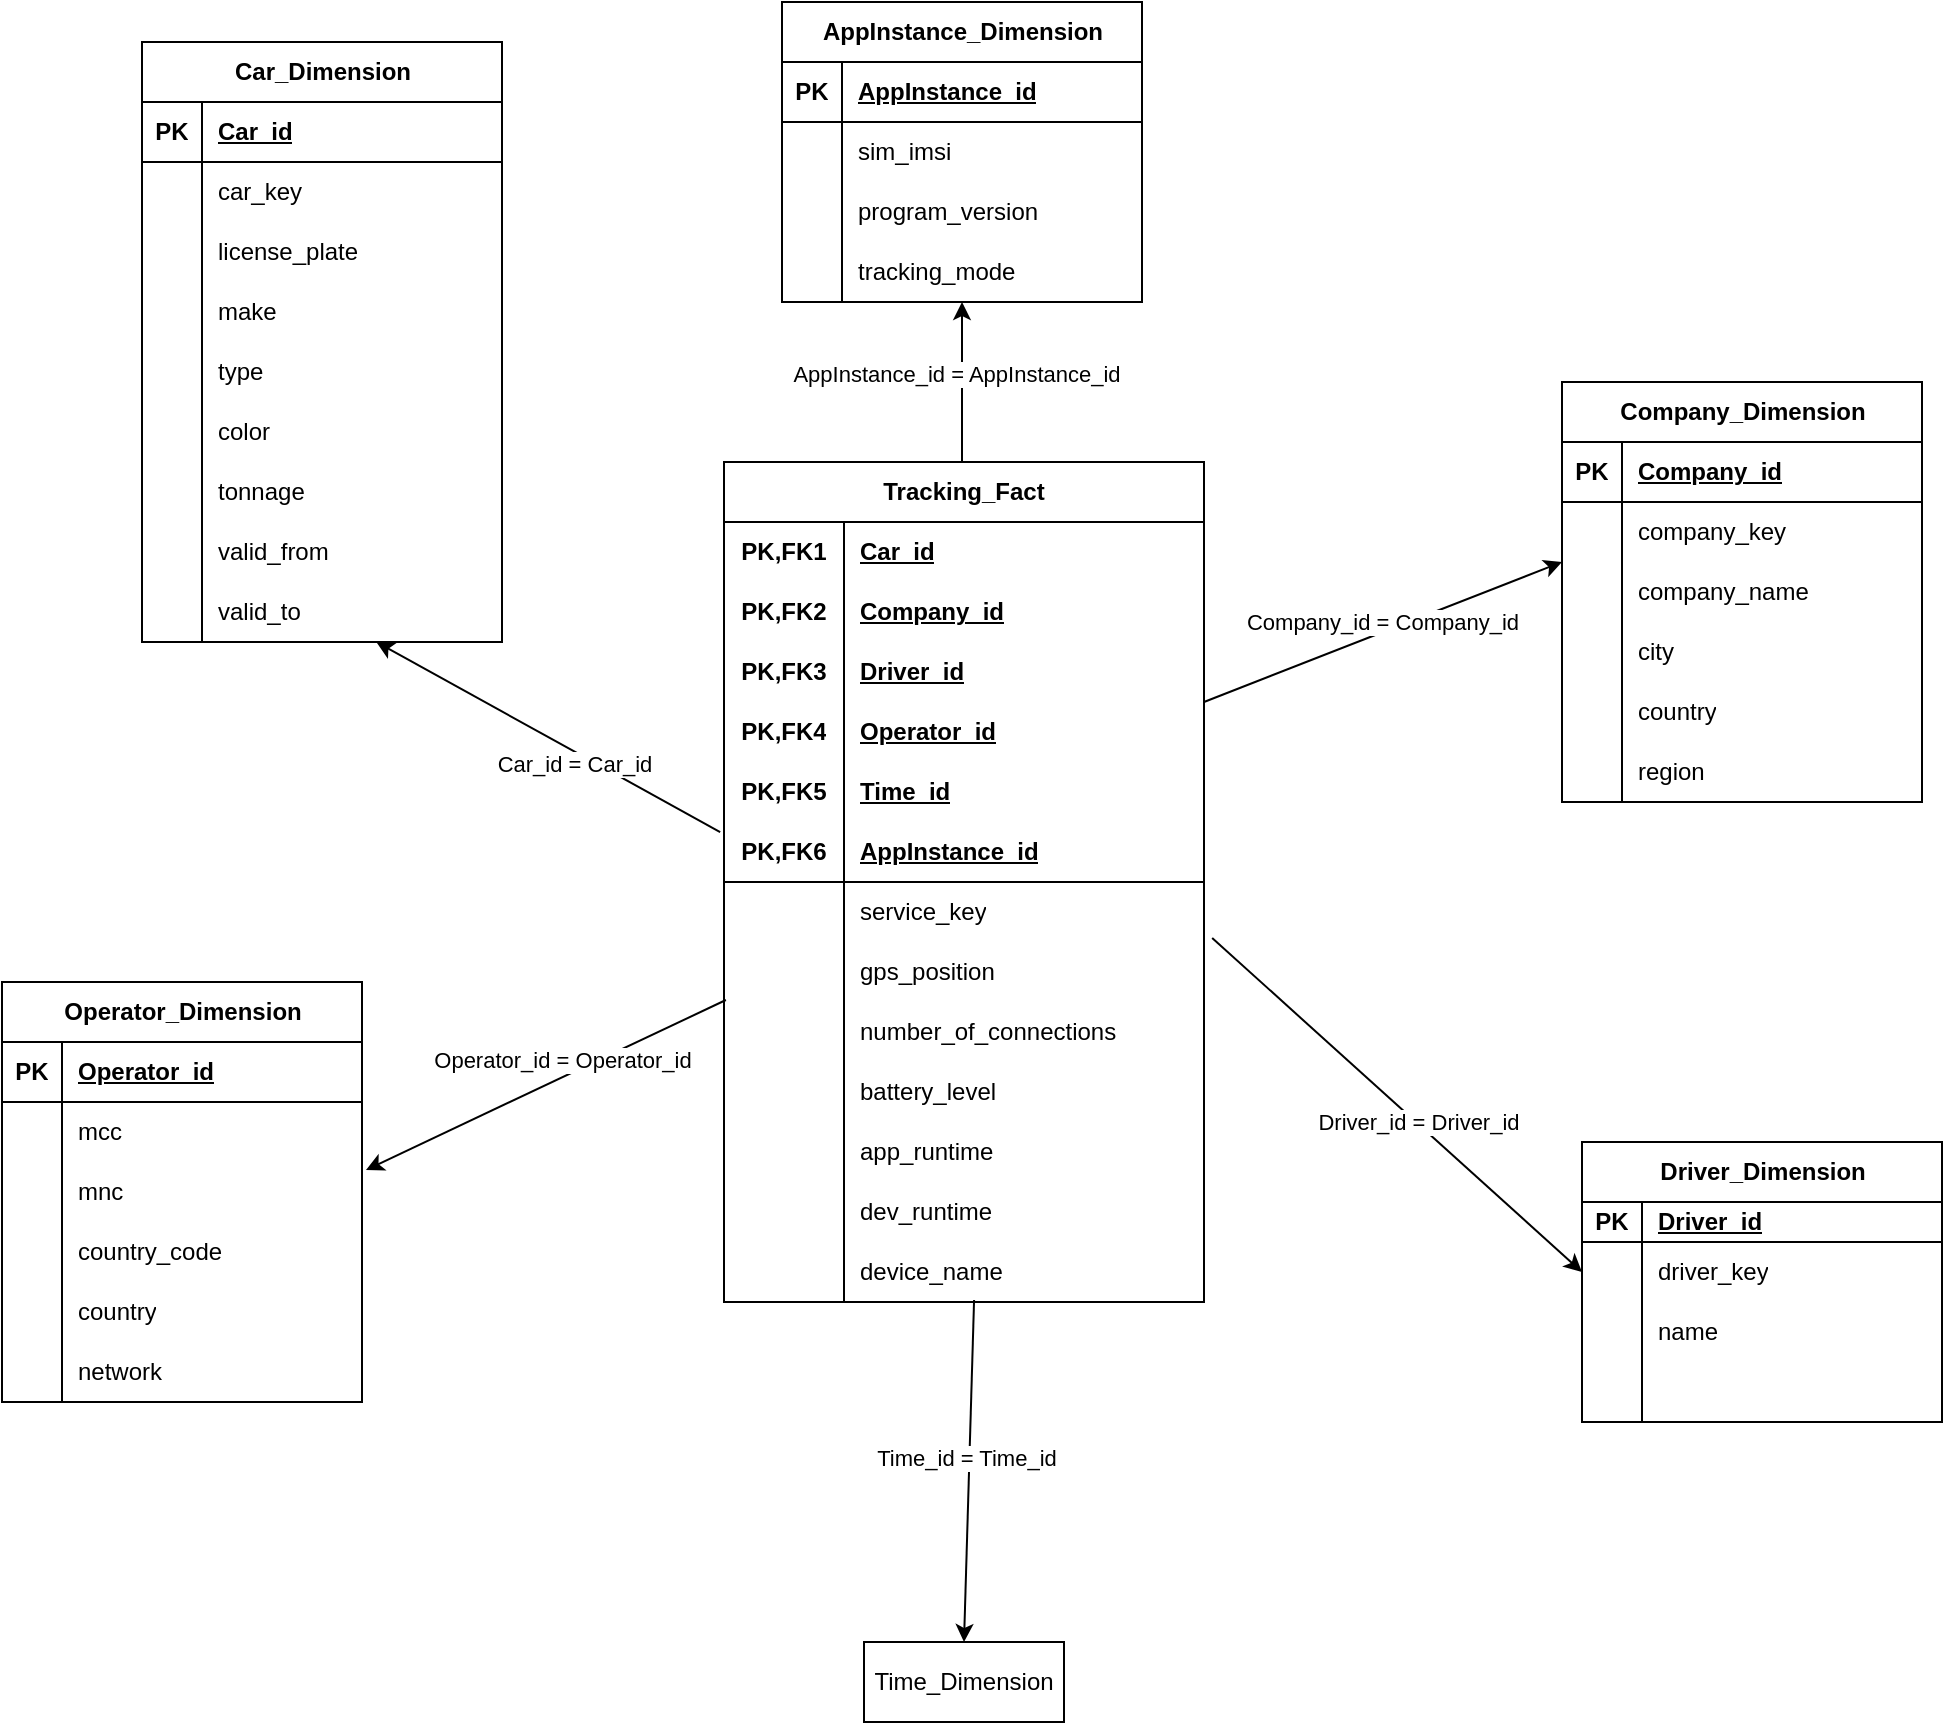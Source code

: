 <mxfile version="24.8.1">
  <diagram name="Page-1" id="NGMMRNhHJEzgea-lbdkQ">
    <mxGraphModel dx="2860" dy="1119" grid="1" gridSize="10" guides="1" tooltips="1" connect="1" arrows="1" fold="1" page="1" pageScale="1" pageWidth="850" pageHeight="1100" math="0" shadow="0">
      <root>
        <mxCell id="0" />
        <mxCell id="1" parent="0" />
        <mxCell id="mkUb3VGPftn_6AlLv6aq-1" value="Tracking_Fact" style="shape=table;startSize=30;container=1;collapsible=1;childLayout=tableLayout;fixedRows=1;rowLines=0;fontStyle=1;align=center;resizeLast=1;html=1;whiteSpace=wrap;" parent="1" vertex="1">
          <mxGeometry x="281" y="280" width="240" height="420" as="geometry" />
        </mxCell>
        <mxCell id="mkUb3VGPftn_6AlLv6aq-2" value="" style="shape=tableRow;horizontal=0;startSize=0;swimlaneHead=0;swimlaneBody=0;fillColor=none;collapsible=0;dropTarget=0;points=[[0,0.5],[1,0.5]];portConstraint=eastwest;top=0;left=0;right=0;bottom=0;html=1;" parent="mkUb3VGPftn_6AlLv6aq-1" vertex="1">
          <mxGeometry y="30" width="240" height="30" as="geometry" />
        </mxCell>
        <mxCell id="mkUb3VGPftn_6AlLv6aq-3" value="PK,FK1" style="shape=partialRectangle;connectable=0;fillColor=none;top=0;left=0;bottom=0;right=0;fontStyle=1;overflow=hidden;html=1;whiteSpace=wrap;" parent="mkUb3VGPftn_6AlLv6aq-2" vertex="1">
          <mxGeometry width="60" height="30" as="geometry">
            <mxRectangle width="60" height="30" as="alternateBounds" />
          </mxGeometry>
        </mxCell>
        <mxCell id="mkUb3VGPftn_6AlLv6aq-4" value="Car_id" style="shape=partialRectangle;connectable=0;fillColor=none;top=0;left=0;bottom=0;right=0;align=left;spacingLeft=6;fontStyle=5;overflow=hidden;html=1;whiteSpace=wrap;" parent="mkUb3VGPftn_6AlLv6aq-2" vertex="1">
          <mxGeometry x="60" width="180" height="30" as="geometry">
            <mxRectangle width="180" height="30" as="alternateBounds" />
          </mxGeometry>
        </mxCell>
        <mxCell id="2LZPy2bbUGnhTdE26saf-10" style="shape=tableRow;horizontal=0;startSize=0;swimlaneHead=0;swimlaneBody=0;fillColor=none;collapsible=0;dropTarget=0;points=[[0,0.5],[1,0.5]];portConstraint=eastwest;top=0;left=0;right=0;bottom=0;html=1;" vertex="1" parent="mkUb3VGPftn_6AlLv6aq-1">
          <mxGeometry y="60" width="240" height="30" as="geometry" />
        </mxCell>
        <mxCell id="2LZPy2bbUGnhTdE26saf-11" value="PK,FK2" style="shape=partialRectangle;connectable=0;fillColor=none;top=0;left=0;bottom=0;right=0;fontStyle=1;overflow=hidden;html=1;whiteSpace=wrap;" vertex="1" parent="2LZPy2bbUGnhTdE26saf-10">
          <mxGeometry width="60" height="30" as="geometry">
            <mxRectangle width="60" height="30" as="alternateBounds" />
          </mxGeometry>
        </mxCell>
        <mxCell id="2LZPy2bbUGnhTdE26saf-12" value="Company_id" style="shape=partialRectangle;connectable=0;fillColor=none;top=0;left=0;bottom=0;right=0;align=left;spacingLeft=6;fontStyle=5;overflow=hidden;html=1;whiteSpace=wrap;" vertex="1" parent="2LZPy2bbUGnhTdE26saf-10">
          <mxGeometry x="60" width="180" height="30" as="geometry">
            <mxRectangle width="180" height="30" as="alternateBounds" />
          </mxGeometry>
        </mxCell>
        <mxCell id="2LZPy2bbUGnhTdE26saf-13" style="shape=tableRow;horizontal=0;startSize=0;swimlaneHead=0;swimlaneBody=0;fillColor=none;collapsible=0;dropTarget=0;points=[[0,0.5],[1,0.5]];portConstraint=eastwest;top=0;left=0;right=0;bottom=0;html=1;" vertex="1" parent="mkUb3VGPftn_6AlLv6aq-1">
          <mxGeometry y="90" width="240" height="30" as="geometry" />
        </mxCell>
        <mxCell id="2LZPy2bbUGnhTdE26saf-14" value="PK,FK3" style="shape=partialRectangle;connectable=0;fillColor=none;top=0;left=0;bottom=0;right=0;fontStyle=1;overflow=hidden;html=1;whiteSpace=wrap;" vertex="1" parent="2LZPy2bbUGnhTdE26saf-13">
          <mxGeometry width="60" height="30" as="geometry">
            <mxRectangle width="60" height="30" as="alternateBounds" />
          </mxGeometry>
        </mxCell>
        <mxCell id="2LZPy2bbUGnhTdE26saf-15" value="Driver_id" style="shape=partialRectangle;connectable=0;fillColor=none;top=0;left=0;bottom=0;right=0;align=left;spacingLeft=6;fontStyle=5;overflow=hidden;html=1;whiteSpace=wrap;" vertex="1" parent="2LZPy2bbUGnhTdE26saf-13">
          <mxGeometry x="60" width="180" height="30" as="geometry">
            <mxRectangle width="180" height="30" as="alternateBounds" />
          </mxGeometry>
        </mxCell>
        <mxCell id="2LZPy2bbUGnhTdE26saf-21" style="shape=tableRow;horizontal=0;startSize=0;swimlaneHead=0;swimlaneBody=0;fillColor=none;collapsible=0;dropTarget=0;points=[[0,0.5],[1,0.5]];portConstraint=eastwest;top=0;left=0;right=0;bottom=0;html=1;" vertex="1" parent="mkUb3VGPftn_6AlLv6aq-1">
          <mxGeometry y="120" width="240" height="30" as="geometry" />
        </mxCell>
        <mxCell id="2LZPy2bbUGnhTdE26saf-22" value="PK,FK4" style="shape=partialRectangle;connectable=0;fillColor=none;top=0;left=0;bottom=0;right=0;fontStyle=1;overflow=hidden;html=1;whiteSpace=wrap;" vertex="1" parent="2LZPy2bbUGnhTdE26saf-21">
          <mxGeometry width="60" height="30" as="geometry">
            <mxRectangle width="60" height="30" as="alternateBounds" />
          </mxGeometry>
        </mxCell>
        <mxCell id="2LZPy2bbUGnhTdE26saf-23" value="Operator_id" style="shape=partialRectangle;connectable=0;fillColor=none;top=0;left=0;bottom=0;right=0;align=left;spacingLeft=6;fontStyle=5;overflow=hidden;html=1;whiteSpace=wrap;" vertex="1" parent="2LZPy2bbUGnhTdE26saf-21">
          <mxGeometry x="60" width="180" height="30" as="geometry">
            <mxRectangle width="180" height="30" as="alternateBounds" />
          </mxGeometry>
        </mxCell>
        <mxCell id="2LZPy2bbUGnhTdE26saf-27" style="shape=tableRow;horizontal=0;startSize=0;swimlaneHead=0;swimlaneBody=0;fillColor=none;collapsible=0;dropTarget=0;points=[[0,0.5],[1,0.5]];portConstraint=eastwest;top=0;left=0;right=0;bottom=0;html=1;" vertex="1" parent="mkUb3VGPftn_6AlLv6aq-1">
          <mxGeometry y="150" width="240" height="30" as="geometry" />
        </mxCell>
        <mxCell id="2LZPy2bbUGnhTdE26saf-28" value="PK,FK5" style="shape=partialRectangle;connectable=0;fillColor=none;top=0;left=0;bottom=0;right=0;fontStyle=1;overflow=hidden;html=1;whiteSpace=wrap;" vertex="1" parent="2LZPy2bbUGnhTdE26saf-27">
          <mxGeometry width="60" height="30" as="geometry">
            <mxRectangle width="60" height="30" as="alternateBounds" />
          </mxGeometry>
        </mxCell>
        <mxCell id="2LZPy2bbUGnhTdE26saf-29" value="Time_id" style="shape=partialRectangle;connectable=0;fillColor=none;top=0;left=0;bottom=0;right=0;align=left;spacingLeft=6;fontStyle=5;overflow=hidden;html=1;whiteSpace=wrap;" vertex="1" parent="2LZPy2bbUGnhTdE26saf-27">
          <mxGeometry x="60" width="180" height="30" as="geometry">
            <mxRectangle width="180" height="30" as="alternateBounds" />
          </mxGeometry>
        </mxCell>
        <mxCell id="mkUb3VGPftn_6AlLv6aq-5" value="" style="shape=tableRow;horizontal=0;startSize=0;swimlaneHead=0;swimlaneBody=0;fillColor=none;collapsible=0;dropTarget=0;points=[[0,0.5],[1,0.5]];portConstraint=eastwest;top=0;left=0;right=0;bottom=1;html=1;" parent="mkUb3VGPftn_6AlLv6aq-1" vertex="1">
          <mxGeometry y="180" width="240" height="30" as="geometry" />
        </mxCell>
        <mxCell id="mkUb3VGPftn_6AlLv6aq-6" value="PK,FK6" style="shape=partialRectangle;connectable=0;fillColor=none;top=0;left=0;bottom=0;right=0;fontStyle=1;overflow=hidden;html=1;whiteSpace=wrap;" parent="mkUb3VGPftn_6AlLv6aq-5" vertex="1">
          <mxGeometry width="60" height="30" as="geometry">
            <mxRectangle width="60" height="30" as="alternateBounds" />
          </mxGeometry>
        </mxCell>
        <mxCell id="mkUb3VGPftn_6AlLv6aq-7" value="AppInstance_id" style="shape=partialRectangle;connectable=0;fillColor=none;top=0;left=0;bottom=0;right=0;align=left;spacingLeft=6;fontStyle=5;overflow=hidden;html=1;whiteSpace=wrap;" parent="mkUb3VGPftn_6AlLv6aq-5" vertex="1">
          <mxGeometry x="60" width="180" height="30" as="geometry">
            <mxRectangle width="180" height="30" as="alternateBounds" />
          </mxGeometry>
        </mxCell>
        <mxCell id="mkUb3VGPftn_6AlLv6aq-161" style="shape=tableRow;horizontal=0;startSize=0;swimlaneHead=0;swimlaneBody=0;fillColor=none;collapsible=0;dropTarget=0;points=[[0,0.5],[1,0.5]];portConstraint=eastwest;top=0;left=0;right=0;bottom=0;html=1;" parent="mkUb3VGPftn_6AlLv6aq-1" vertex="1">
          <mxGeometry y="210" width="240" height="30" as="geometry" />
        </mxCell>
        <mxCell id="mkUb3VGPftn_6AlLv6aq-162" style="shape=partialRectangle;connectable=0;fillColor=none;top=0;left=0;bottom=0;right=0;editable=1;overflow=hidden;html=1;whiteSpace=wrap;" parent="mkUb3VGPftn_6AlLv6aq-161" vertex="1">
          <mxGeometry width="60" height="30" as="geometry">
            <mxRectangle width="60" height="30" as="alternateBounds" />
          </mxGeometry>
        </mxCell>
        <mxCell id="mkUb3VGPftn_6AlLv6aq-163" value="service_key" style="shape=partialRectangle;connectable=0;fillColor=none;top=0;left=0;bottom=0;right=0;align=left;spacingLeft=6;overflow=hidden;html=1;whiteSpace=wrap;" parent="mkUb3VGPftn_6AlLv6aq-161" vertex="1">
          <mxGeometry x="60" width="180" height="30" as="geometry">
            <mxRectangle width="180" height="30" as="alternateBounds" />
          </mxGeometry>
        </mxCell>
        <mxCell id="2LZPy2bbUGnhTdE26saf-34" style="shape=tableRow;horizontal=0;startSize=0;swimlaneHead=0;swimlaneBody=0;fillColor=none;collapsible=0;dropTarget=0;points=[[0,0.5],[1,0.5]];portConstraint=eastwest;top=0;left=0;right=0;bottom=0;html=1;" vertex="1" parent="mkUb3VGPftn_6AlLv6aq-1">
          <mxGeometry y="240" width="240" height="30" as="geometry" />
        </mxCell>
        <mxCell id="2LZPy2bbUGnhTdE26saf-35" style="shape=partialRectangle;connectable=0;fillColor=none;top=0;left=0;bottom=0;right=0;editable=1;overflow=hidden;html=1;whiteSpace=wrap;" vertex="1" parent="2LZPy2bbUGnhTdE26saf-34">
          <mxGeometry width="60" height="30" as="geometry">
            <mxRectangle width="60" height="30" as="alternateBounds" />
          </mxGeometry>
        </mxCell>
        <mxCell id="2LZPy2bbUGnhTdE26saf-36" value="gps_position" style="shape=partialRectangle;connectable=0;fillColor=none;top=0;left=0;bottom=0;right=0;align=left;spacingLeft=6;overflow=hidden;html=1;whiteSpace=wrap;" vertex="1" parent="2LZPy2bbUGnhTdE26saf-34">
          <mxGeometry x="60" width="180" height="30" as="geometry">
            <mxRectangle width="180" height="30" as="alternateBounds" />
          </mxGeometry>
        </mxCell>
        <mxCell id="mkUb3VGPftn_6AlLv6aq-8" value="" style="shape=tableRow;horizontal=0;startSize=0;swimlaneHead=0;swimlaneBody=0;fillColor=none;collapsible=0;dropTarget=0;points=[[0,0.5],[1,0.5]];portConstraint=eastwest;top=0;left=0;right=0;bottom=0;html=1;" parent="mkUb3VGPftn_6AlLv6aq-1" vertex="1">
          <mxGeometry y="270" width="240" height="30" as="geometry" />
        </mxCell>
        <mxCell id="mkUb3VGPftn_6AlLv6aq-9" value="" style="shape=partialRectangle;connectable=0;fillColor=none;top=0;left=0;bottom=0;right=0;editable=1;overflow=hidden;html=1;whiteSpace=wrap;" parent="mkUb3VGPftn_6AlLv6aq-8" vertex="1">
          <mxGeometry width="60" height="30" as="geometry">
            <mxRectangle width="60" height="30" as="alternateBounds" />
          </mxGeometry>
        </mxCell>
        <mxCell id="mkUb3VGPftn_6AlLv6aq-10" value="number_of_connections" style="shape=partialRectangle;connectable=0;fillColor=none;top=0;left=0;bottom=0;right=0;align=left;spacingLeft=6;overflow=hidden;html=1;whiteSpace=wrap;" parent="mkUb3VGPftn_6AlLv6aq-8" vertex="1">
          <mxGeometry x="60" width="180" height="30" as="geometry">
            <mxRectangle width="180" height="30" as="alternateBounds" />
          </mxGeometry>
        </mxCell>
        <mxCell id="mkUb3VGPftn_6AlLv6aq-149" style="shape=tableRow;horizontal=0;startSize=0;swimlaneHead=0;swimlaneBody=0;fillColor=none;collapsible=0;dropTarget=0;points=[[0,0.5],[1,0.5]];portConstraint=eastwest;top=0;left=0;right=0;bottom=0;html=1;" parent="mkUb3VGPftn_6AlLv6aq-1" vertex="1">
          <mxGeometry y="300" width="240" height="30" as="geometry" />
        </mxCell>
        <mxCell id="mkUb3VGPftn_6AlLv6aq-150" style="shape=partialRectangle;connectable=0;fillColor=none;top=0;left=0;bottom=0;right=0;editable=1;overflow=hidden;html=1;whiteSpace=wrap;" parent="mkUb3VGPftn_6AlLv6aq-149" vertex="1">
          <mxGeometry width="60" height="30" as="geometry">
            <mxRectangle width="60" height="30" as="alternateBounds" />
          </mxGeometry>
        </mxCell>
        <mxCell id="mkUb3VGPftn_6AlLv6aq-151" value="battery_level" style="shape=partialRectangle;connectable=0;fillColor=none;top=0;left=0;bottom=0;right=0;align=left;spacingLeft=6;overflow=hidden;html=1;whiteSpace=wrap;" parent="mkUb3VGPftn_6AlLv6aq-149" vertex="1">
          <mxGeometry x="60" width="180" height="30" as="geometry">
            <mxRectangle width="180" height="30" as="alternateBounds" />
          </mxGeometry>
        </mxCell>
        <mxCell id="mkUb3VGPftn_6AlLv6aq-152" style="shape=tableRow;horizontal=0;startSize=0;swimlaneHead=0;swimlaneBody=0;fillColor=none;collapsible=0;dropTarget=0;points=[[0,0.5],[1,0.5]];portConstraint=eastwest;top=0;left=0;right=0;bottom=0;html=1;" parent="mkUb3VGPftn_6AlLv6aq-1" vertex="1">
          <mxGeometry y="330" width="240" height="30" as="geometry" />
        </mxCell>
        <mxCell id="mkUb3VGPftn_6AlLv6aq-153" style="shape=partialRectangle;connectable=0;fillColor=none;top=0;left=0;bottom=0;right=0;editable=1;overflow=hidden;html=1;whiteSpace=wrap;" parent="mkUb3VGPftn_6AlLv6aq-152" vertex="1">
          <mxGeometry width="60" height="30" as="geometry">
            <mxRectangle width="60" height="30" as="alternateBounds" />
          </mxGeometry>
        </mxCell>
        <mxCell id="mkUb3VGPftn_6AlLv6aq-154" value="app_runtime" style="shape=partialRectangle;connectable=0;fillColor=none;top=0;left=0;bottom=0;right=0;align=left;spacingLeft=6;overflow=hidden;html=1;whiteSpace=wrap;" parent="mkUb3VGPftn_6AlLv6aq-152" vertex="1">
          <mxGeometry x="60" width="180" height="30" as="geometry">
            <mxRectangle width="180" height="30" as="alternateBounds" />
          </mxGeometry>
        </mxCell>
        <mxCell id="mkUb3VGPftn_6AlLv6aq-155" style="shape=tableRow;horizontal=0;startSize=0;swimlaneHead=0;swimlaneBody=0;fillColor=none;collapsible=0;dropTarget=0;points=[[0,0.5],[1,0.5]];portConstraint=eastwest;top=0;left=0;right=0;bottom=0;html=1;" parent="mkUb3VGPftn_6AlLv6aq-1" vertex="1">
          <mxGeometry y="360" width="240" height="30" as="geometry" />
        </mxCell>
        <mxCell id="mkUb3VGPftn_6AlLv6aq-156" style="shape=partialRectangle;connectable=0;fillColor=none;top=0;left=0;bottom=0;right=0;editable=1;overflow=hidden;html=1;whiteSpace=wrap;" parent="mkUb3VGPftn_6AlLv6aq-155" vertex="1">
          <mxGeometry width="60" height="30" as="geometry">
            <mxRectangle width="60" height="30" as="alternateBounds" />
          </mxGeometry>
        </mxCell>
        <mxCell id="mkUb3VGPftn_6AlLv6aq-157" value="dev_runtime" style="shape=partialRectangle;connectable=0;fillColor=none;top=0;left=0;bottom=0;right=0;align=left;spacingLeft=6;overflow=hidden;html=1;whiteSpace=wrap;" parent="mkUb3VGPftn_6AlLv6aq-155" vertex="1">
          <mxGeometry x="60" width="180" height="30" as="geometry">
            <mxRectangle width="180" height="30" as="alternateBounds" />
          </mxGeometry>
        </mxCell>
        <mxCell id="2LZPy2bbUGnhTdE26saf-31" style="shape=tableRow;horizontal=0;startSize=0;swimlaneHead=0;swimlaneBody=0;fillColor=none;collapsible=0;dropTarget=0;points=[[0,0.5],[1,0.5]];portConstraint=eastwest;top=0;left=0;right=0;bottom=0;html=1;" vertex="1" parent="mkUb3VGPftn_6AlLv6aq-1">
          <mxGeometry y="390" width="240" height="30" as="geometry" />
        </mxCell>
        <mxCell id="2LZPy2bbUGnhTdE26saf-32" style="shape=partialRectangle;connectable=0;fillColor=none;top=0;left=0;bottom=0;right=0;editable=1;overflow=hidden;html=1;whiteSpace=wrap;" vertex="1" parent="2LZPy2bbUGnhTdE26saf-31">
          <mxGeometry width="60" height="30" as="geometry">
            <mxRectangle width="60" height="30" as="alternateBounds" />
          </mxGeometry>
        </mxCell>
        <mxCell id="2LZPy2bbUGnhTdE26saf-33" value="device_name" style="shape=partialRectangle;connectable=0;fillColor=none;top=0;left=0;bottom=0;right=0;align=left;spacingLeft=6;overflow=hidden;html=1;whiteSpace=wrap;" vertex="1" parent="2LZPy2bbUGnhTdE26saf-31">
          <mxGeometry x="60" width="180" height="30" as="geometry">
            <mxRectangle width="180" height="30" as="alternateBounds" />
          </mxGeometry>
        </mxCell>
        <mxCell id="mkUb3VGPftn_6AlLv6aq-15" value="Car_Dimension" style="shape=table;startSize=30;container=1;collapsible=1;childLayout=tableLayout;fixedRows=1;rowLines=0;fontStyle=1;align=center;resizeLast=1;html=1;" parent="1" vertex="1">
          <mxGeometry x="-10" y="70" width="180" height="300" as="geometry" />
        </mxCell>
        <mxCell id="mkUb3VGPftn_6AlLv6aq-16" value="" style="shape=tableRow;horizontal=0;startSize=0;swimlaneHead=0;swimlaneBody=0;fillColor=none;collapsible=0;dropTarget=0;points=[[0,0.5],[1,0.5]];portConstraint=eastwest;top=0;left=0;right=0;bottom=1;" parent="mkUb3VGPftn_6AlLv6aq-15" vertex="1">
          <mxGeometry y="30" width="180" height="30" as="geometry" />
        </mxCell>
        <mxCell id="mkUb3VGPftn_6AlLv6aq-17" value="PK" style="shape=partialRectangle;connectable=0;fillColor=none;top=0;left=0;bottom=0;right=0;fontStyle=1;overflow=hidden;whiteSpace=wrap;html=1;" parent="mkUb3VGPftn_6AlLv6aq-16" vertex="1">
          <mxGeometry width="30" height="30" as="geometry">
            <mxRectangle width="30" height="30" as="alternateBounds" />
          </mxGeometry>
        </mxCell>
        <mxCell id="mkUb3VGPftn_6AlLv6aq-18" value="Car_id" style="shape=partialRectangle;connectable=0;fillColor=none;top=0;left=0;bottom=0;right=0;align=left;spacingLeft=6;fontStyle=5;overflow=hidden;whiteSpace=wrap;html=1;" parent="mkUb3VGPftn_6AlLv6aq-16" vertex="1">
          <mxGeometry x="30" width="150" height="30" as="geometry">
            <mxRectangle width="150" height="30" as="alternateBounds" />
          </mxGeometry>
        </mxCell>
        <mxCell id="mkUb3VGPftn_6AlLv6aq-158" style="shape=tableRow;horizontal=0;startSize=0;swimlaneHead=0;swimlaneBody=0;fillColor=none;collapsible=0;dropTarget=0;points=[[0,0.5],[1,0.5]];portConstraint=eastwest;top=0;left=0;right=0;bottom=0;" parent="mkUb3VGPftn_6AlLv6aq-15" vertex="1">
          <mxGeometry y="60" width="180" height="30" as="geometry" />
        </mxCell>
        <mxCell id="mkUb3VGPftn_6AlLv6aq-159" style="shape=partialRectangle;connectable=0;fillColor=none;top=0;left=0;bottom=0;right=0;editable=1;overflow=hidden;whiteSpace=wrap;html=1;" parent="mkUb3VGPftn_6AlLv6aq-158" vertex="1">
          <mxGeometry width="30" height="30" as="geometry">
            <mxRectangle width="30" height="30" as="alternateBounds" />
          </mxGeometry>
        </mxCell>
        <mxCell id="mkUb3VGPftn_6AlLv6aq-160" value="car_key" style="shape=partialRectangle;connectable=0;fillColor=none;top=0;left=0;bottom=0;right=0;align=left;spacingLeft=6;overflow=hidden;whiteSpace=wrap;html=1;" parent="mkUb3VGPftn_6AlLv6aq-158" vertex="1">
          <mxGeometry x="30" width="150" height="30" as="geometry">
            <mxRectangle width="150" height="30" as="alternateBounds" />
          </mxGeometry>
        </mxCell>
        <mxCell id="mkUb3VGPftn_6AlLv6aq-19" value="" style="shape=tableRow;horizontal=0;startSize=0;swimlaneHead=0;swimlaneBody=0;fillColor=none;collapsible=0;dropTarget=0;points=[[0,0.5],[1,0.5]];portConstraint=eastwest;top=0;left=0;right=0;bottom=0;" parent="mkUb3VGPftn_6AlLv6aq-15" vertex="1">
          <mxGeometry y="90" width="180" height="30" as="geometry" />
        </mxCell>
        <mxCell id="mkUb3VGPftn_6AlLv6aq-20" value="" style="shape=partialRectangle;connectable=0;fillColor=none;top=0;left=0;bottom=0;right=0;editable=1;overflow=hidden;whiteSpace=wrap;html=1;" parent="mkUb3VGPftn_6AlLv6aq-19" vertex="1">
          <mxGeometry width="30" height="30" as="geometry">
            <mxRectangle width="30" height="30" as="alternateBounds" />
          </mxGeometry>
        </mxCell>
        <mxCell id="mkUb3VGPftn_6AlLv6aq-21" value="license_plate" style="shape=partialRectangle;connectable=0;fillColor=none;top=0;left=0;bottom=0;right=0;align=left;spacingLeft=6;overflow=hidden;whiteSpace=wrap;html=1;" parent="mkUb3VGPftn_6AlLv6aq-19" vertex="1">
          <mxGeometry x="30" width="150" height="30" as="geometry">
            <mxRectangle width="150" height="30" as="alternateBounds" />
          </mxGeometry>
        </mxCell>
        <mxCell id="mkUb3VGPftn_6AlLv6aq-22" value="" style="shape=tableRow;horizontal=0;startSize=0;swimlaneHead=0;swimlaneBody=0;fillColor=none;collapsible=0;dropTarget=0;points=[[0,0.5],[1,0.5]];portConstraint=eastwest;top=0;left=0;right=0;bottom=0;" parent="mkUb3VGPftn_6AlLv6aq-15" vertex="1">
          <mxGeometry y="120" width="180" height="30" as="geometry" />
        </mxCell>
        <mxCell id="mkUb3VGPftn_6AlLv6aq-23" value="" style="shape=partialRectangle;connectable=0;fillColor=none;top=0;left=0;bottom=0;right=0;editable=1;overflow=hidden;whiteSpace=wrap;html=1;" parent="mkUb3VGPftn_6AlLv6aq-22" vertex="1">
          <mxGeometry width="30" height="30" as="geometry">
            <mxRectangle width="30" height="30" as="alternateBounds" />
          </mxGeometry>
        </mxCell>
        <mxCell id="mkUb3VGPftn_6AlLv6aq-24" value="make" style="shape=partialRectangle;connectable=0;fillColor=none;top=0;left=0;bottom=0;right=0;align=left;spacingLeft=6;overflow=hidden;whiteSpace=wrap;html=1;" parent="mkUb3VGPftn_6AlLv6aq-22" vertex="1">
          <mxGeometry x="30" width="150" height="30" as="geometry">
            <mxRectangle width="150" height="30" as="alternateBounds" />
          </mxGeometry>
        </mxCell>
        <mxCell id="mkUb3VGPftn_6AlLv6aq-109" style="shape=tableRow;horizontal=0;startSize=0;swimlaneHead=0;swimlaneBody=0;fillColor=none;collapsible=0;dropTarget=0;points=[[0,0.5],[1,0.5]];portConstraint=eastwest;top=0;left=0;right=0;bottom=0;" parent="mkUb3VGPftn_6AlLv6aq-15" vertex="1">
          <mxGeometry y="150" width="180" height="30" as="geometry" />
        </mxCell>
        <mxCell id="mkUb3VGPftn_6AlLv6aq-110" style="shape=partialRectangle;connectable=0;fillColor=none;top=0;left=0;bottom=0;right=0;editable=1;overflow=hidden;whiteSpace=wrap;html=1;" parent="mkUb3VGPftn_6AlLv6aq-109" vertex="1">
          <mxGeometry width="30" height="30" as="geometry">
            <mxRectangle width="30" height="30" as="alternateBounds" />
          </mxGeometry>
        </mxCell>
        <mxCell id="mkUb3VGPftn_6AlLv6aq-111" value="type" style="shape=partialRectangle;connectable=0;fillColor=none;top=0;left=0;bottom=0;right=0;align=left;spacingLeft=6;overflow=hidden;whiteSpace=wrap;html=1;" parent="mkUb3VGPftn_6AlLv6aq-109" vertex="1">
          <mxGeometry x="30" width="150" height="30" as="geometry">
            <mxRectangle width="150" height="30" as="alternateBounds" />
          </mxGeometry>
        </mxCell>
        <mxCell id="mkUb3VGPftn_6AlLv6aq-25" value="" style="shape=tableRow;horizontal=0;startSize=0;swimlaneHead=0;swimlaneBody=0;fillColor=none;collapsible=0;dropTarget=0;points=[[0,0.5],[1,0.5]];portConstraint=eastwest;top=0;left=0;right=0;bottom=0;" parent="mkUb3VGPftn_6AlLv6aq-15" vertex="1">
          <mxGeometry y="180" width="180" height="30" as="geometry" />
        </mxCell>
        <mxCell id="mkUb3VGPftn_6AlLv6aq-26" value="" style="shape=partialRectangle;connectable=0;fillColor=none;top=0;left=0;bottom=0;right=0;editable=1;overflow=hidden;whiteSpace=wrap;html=1;" parent="mkUb3VGPftn_6AlLv6aq-25" vertex="1">
          <mxGeometry width="30" height="30" as="geometry">
            <mxRectangle width="30" height="30" as="alternateBounds" />
          </mxGeometry>
        </mxCell>
        <mxCell id="mkUb3VGPftn_6AlLv6aq-27" value="color" style="shape=partialRectangle;connectable=0;fillColor=none;top=0;left=0;bottom=0;right=0;align=left;spacingLeft=6;overflow=hidden;whiteSpace=wrap;html=1;" parent="mkUb3VGPftn_6AlLv6aq-25" vertex="1">
          <mxGeometry x="30" width="150" height="30" as="geometry">
            <mxRectangle width="150" height="30" as="alternateBounds" />
          </mxGeometry>
        </mxCell>
        <mxCell id="mkUb3VGPftn_6AlLv6aq-106" style="shape=tableRow;horizontal=0;startSize=0;swimlaneHead=0;swimlaneBody=0;fillColor=none;collapsible=0;dropTarget=0;points=[[0,0.5],[1,0.5]];portConstraint=eastwest;top=0;left=0;right=0;bottom=0;" parent="mkUb3VGPftn_6AlLv6aq-15" vertex="1">
          <mxGeometry y="210" width="180" height="30" as="geometry" />
        </mxCell>
        <mxCell id="mkUb3VGPftn_6AlLv6aq-107" style="shape=partialRectangle;connectable=0;fillColor=none;top=0;left=0;bottom=0;right=0;editable=1;overflow=hidden;whiteSpace=wrap;html=1;" parent="mkUb3VGPftn_6AlLv6aq-106" vertex="1">
          <mxGeometry width="30" height="30" as="geometry">
            <mxRectangle width="30" height="30" as="alternateBounds" />
          </mxGeometry>
        </mxCell>
        <mxCell id="mkUb3VGPftn_6AlLv6aq-108" value="tonnage" style="shape=partialRectangle;connectable=0;fillColor=none;top=0;left=0;bottom=0;right=0;align=left;spacingLeft=6;overflow=hidden;whiteSpace=wrap;html=1;" parent="mkUb3VGPftn_6AlLv6aq-106" vertex="1">
          <mxGeometry x="30" width="150" height="30" as="geometry">
            <mxRectangle width="150" height="30" as="alternateBounds" />
          </mxGeometry>
        </mxCell>
        <mxCell id="mkUb3VGPftn_6AlLv6aq-112" style="shape=tableRow;horizontal=0;startSize=0;swimlaneHead=0;swimlaneBody=0;fillColor=none;collapsible=0;dropTarget=0;points=[[0,0.5],[1,0.5]];portConstraint=eastwest;top=0;left=0;right=0;bottom=0;" parent="mkUb3VGPftn_6AlLv6aq-15" vertex="1">
          <mxGeometry y="240" width="180" height="30" as="geometry" />
        </mxCell>
        <mxCell id="mkUb3VGPftn_6AlLv6aq-113" style="shape=partialRectangle;connectable=0;fillColor=none;top=0;left=0;bottom=0;right=0;editable=1;overflow=hidden;whiteSpace=wrap;html=1;" parent="mkUb3VGPftn_6AlLv6aq-112" vertex="1">
          <mxGeometry width="30" height="30" as="geometry">
            <mxRectangle width="30" height="30" as="alternateBounds" />
          </mxGeometry>
        </mxCell>
        <mxCell id="mkUb3VGPftn_6AlLv6aq-114" value="valid_from" style="shape=partialRectangle;connectable=0;fillColor=none;top=0;left=0;bottom=0;right=0;align=left;spacingLeft=6;overflow=hidden;whiteSpace=wrap;html=1;" parent="mkUb3VGPftn_6AlLv6aq-112" vertex="1">
          <mxGeometry x="30" width="150" height="30" as="geometry">
            <mxRectangle width="150" height="30" as="alternateBounds" />
          </mxGeometry>
        </mxCell>
        <mxCell id="mkUb3VGPftn_6AlLv6aq-115" style="shape=tableRow;horizontal=0;startSize=0;swimlaneHead=0;swimlaneBody=0;fillColor=none;collapsible=0;dropTarget=0;points=[[0,0.5],[1,0.5]];portConstraint=eastwest;top=0;left=0;right=0;bottom=0;" parent="mkUb3VGPftn_6AlLv6aq-15" vertex="1">
          <mxGeometry y="270" width="180" height="30" as="geometry" />
        </mxCell>
        <mxCell id="mkUb3VGPftn_6AlLv6aq-116" style="shape=partialRectangle;connectable=0;fillColor=none;top=0;left=0;bottom=0;right=0;editable=1;overflow=hidden;whiteSpace=wrap;html=1;" parent="mkUb3VGPftn_6AlLv6aq-115" vertex="1">
          <mxGeometry width="30" height="30" as="geometry">
            <mxRectangle width="30" height="30" as="alternateBounds" />
          </mxGeometry>
        </mxCell>
        <mxCell id="mkUb3VGPftn_6AlLv6aq-117" value="valid_to" style="shape=partialRectangle;connectable=0;fillColor=none;top=0;left=0;bottom=0;right=0;align=left;spacingLeft=6;overflow=hidden;whiteSpace=wrap;html=1;" parent="mkUb3VGPftn_6AlLv6aq-115" vertex="1">
          <mxGeometry x="30" width="150" height="30" as="geometry">
            <mxRectangle width="150" height="30" as="alternateBounds" />
          </mxGeometry>
        </mxCell>
        <mxCell id="mkUb3VGPftn_6AlLv6aq-28" value="Company_Dimension" style="shape=table;startSize=30;container=1;collapsible=1;childLayout=tableLayout;fixedRows=1;rowLines=0;fontStyle=1;align=center;resizeLast=1;html=1;" parent="1" vertex="1">
          <mxGeometry x="700" y="240" width="180" height="210" as="geometry" />
        </mxCell>
        <mxCell id="mkUb3VGPftn_6AlLv6aq-29" value="" style="shape=tableRow;horizontal=0;startSize=0;swimlaneHead=0;swimlaneBody=0;fillColor=none;collapsible=0;dropTarget=0;points=[[0,0.5],[1,0.5]];portConstraint=eastwest;top=0;left=0;right=0;bottom=1;" parent="mkUb3VGPftn_6AlLv6aq-28" vertex="1">
          <mxGeometry y="30" width="180" height="30" as="geometry" />
        </mxCell>
        <mxCell id="mkUb3VGPftn_6AlLv6aq-30" value="PK" style="shape=partialRectangle;connectable=0;fillColor=none;top=0;left=0;bottom=0;right=0;fontStyle=1;overflow=hidden;whiteSpace=wrap;html=1;" parent="mkUb3VGPftn_6AlLv6aq-29" vertex="1">
          <mxGeometry width="30" height="30" as="geometry">
            <mxRectangle width="30" height="30" as="alternateBounds" />
          </mxGeometry>
        </mxCell>
        <mxCell id="mkUb3VGPftn_6AlLv6aq-31" value="Company_id" style="shape=partialRectangle;connectable=0;fillColor=none;top=0;left=0;bottom=0;right=0;align=left;spacingLeft=6;fontStyle=5;overflow=hidden;whiteSpace=wrap;html=1;" parent="mkUb3VGPftn_6AlLv6aq-29" vertex="1">
          <mxGeometry x="30" width="150" height="30" as="geometry">
            <mxRectangle width="150" height="30" as="alternateBounds" />
          </mxGeometry>
        </mxCell>
        <mxCell id="mkUb3VGPftn_6AlLv6aq-140" style="shape=tableRow;horizontal=0;startSize=0;swimlaneHead=0;swimlaneBody=0;fillColor=none;collapsible=0;dropTarget=0;points=[[0,0.5],[1,0.5]];portConstraint=eastwest;top=0;left=0;right=0;bottom=0;" parent="mkUb3VGPftn_6AlLv6aq-28" vertex="1">
          <mxGeometry y="60" width="180" height="30" as="geometry" />
        </mxCell>
        <mxCell id="mkUb3VGPftn_6AlLv6aq-141" style="shape=partialRectangle;connectable=0;fillColor=none;top=0;left=0;bottom=0;right=0;editable=1;overflow=hidden;whiteSpace=wrap;html=1;" parent="mkUb3VGPftn_6AlLv6aq-140" vertex="1">
          <mxGeometry width="30" height="30" as="geometry">
            <mxRectangle width="30" height="30" as="alternateBounds" />
          </mxGeometry>
        </mxCell>
        <mxCell id="mkUb3VGPftn_6AlLv6aq-142" value="company_key" style="shape=partialRectangle;connectable=0;fillColor=none;top=0;left=0;bottom=0;right=0;align=left;spacingLeft=6;overflow=hidden;whiteSpace=wrap;html=1;" parent="mkUb3VGPftn_6AlLv6aq-140" vertex="1">
          <mxGeometry x="30" width="150" height="30" as="geometry">
            <mxRectangle width="150" height="30" as="alternateBounds" />
          </mxGeometry>
        </mxCell>
        <mxCell id="mkUb3VGPftn_6AlLv6aq-32" value="" style="shape=tableRow;horizontal=0;startSize=0;swimlaneHead=0;swimlaneBody=0;fillColor=none;collapsible=0;dropTarget=0;points=[[0,0.5],[1,0.5]];portConstraint=eastwest;top=0;left=0;right=0;bottom=0;" parent="mkUb3VGPftn_6AlLv6aq-28" vertex="1">
          <mxGeometry y="90" width="180" height="30" as="geometry" />
        </mxCell>
        <mxCell id="mkUb3VGPftn_6AlLv6aq-33" value="" style="shape=partialRectangle;connectable=0;fillColor=none;top=0;left=0;bottom=0;right=0;editable=1;overflow=hidden;whiteSpace=wrap;html=1;" parent="mkUb3VGPftn_6AlLv6aq-32" vertex="1">
          <mxGeometry width="30" height="30" as="geometry">
            <mxRectangle width="30" height="30" as="alternateBounds" />
          </mxGeometry>
        </mxCell>
        <mxCell id="mkUb3VGPftn_6AlLv6aq-34" value="company_name" style="shape=partialRectangle;connectable=0;fillColor=none;top=0;left=0;bottom=0;right=0;align=left;spacingLeft=6;overflow=hidden;whiteSpace=wrap;html=1;" parent="mkUb3VGPftn_6AlLv6aq-32" vertex="1">
          <mxGeometry x="30" width="150" height="30" as="geometry">
            <mxRectangle width="150" height="30" as="alternateBounds" />
          </mxGeometry>
        </mxCell>
        <mxCell id="mkUb3VGPftn_6AlLv6aq-35" value="" style="shape=tableRow;horizontal=0;startSize=0;swimlaneHead=0;swimlaneBody=0;fillColor=none;collapsible=0;dropTarget=0;points=[[0,0.5],[1,0.5]];portConstraint=eastwest;top=0;left=0;right=0;bottom=0;" parent="mkUb3VGPftn_6AlLv6aq-28" vertex="1">
          <mxGeometry y="120" width="180" height="30" as="geometry" />
        </mxCell>
        <mxCell id="mkUb3VGPftn_6AlLv6aq-36" value="" style="shape=partialRectangle;connectable=0;fillColor=none;top=0;left=0;bottom=0;right=0;editable=1;overflow=hidden;whiteSpace=wrap;html=1;" parent="mkUb3VGPftn_6AlLv6aq-35" vertex="1">
          <mxGeometry width="30" height="30" as="geometry">
            <mxRectangle width="30" height="30" as="alternateBounds" />
          </mxGeometry>
        </mxCell>
        <mxCell id="mkUb3VGPftn_6AlLv6aq-37" value="city" style="shape=partialRectangle;connectable=0;fillColor=none;top=0;left=0;bottom=0;right=0;align=left;spacingLeft=6;overflow=hidden;whiteSpace=wrap;html=1;" parent="mkUb3VGPftn_6AlLv6aq-35" vertex="1">
          <mxGeometry x="30" width="150" height="30" as="geometry">
            <mxRectangle width="150" height="30" as="alternateBounds" />
          </mxGeometry>
        </mxCell>
        <mxCell id="mkUb3VGPftn_6AlLv6aq-38" value="" style="shape=tableRow;horizontal=0;startSize=0;swimlaneHead=0;swimlaneBody=0;fillColor=none;collapsible=0;dropTarget=0;points=[[0,0.5],[1,0.5]];portConstraint=eastwest;top=0;left=0;right=0;bottom=0;" parent="mkUb3VGPftn_6AlLv6aq-28" vertex="1">
          <mxGeometry y="150" width="180" height="30" as="geometry" />
        </mxCell>
        <mxCell id="mkUb3VGPftn_6AlLv6aq-39" value="" style="shape=partialRectangle;connectable=0;fillColor=none;top=0;left=0;bottom=0;right=0;editable=1;overflow=hidden;whiteSpace=wrap;html=1;" parent="mkUb3VGPftn_6AlLv6aq-38" vertex="1">
          <mxGeometry width="30" height="30" as="geometry">
            <mxRectangle width="30" height="30" as="alternateBounds" />
          </mxGeometry>
        </mxCell>
        <mxCell id="mkUb3VGPftn_6AlLv6aq-40" value="country" style="shape=partialRectangle;connectable=0;fillColor=none;top=0;left=0;bottom=0;right=0;align=left;spacingLeft=6;overflow=hidden;whiteSpace=wrap;html=1;" parent="mkUb3VGPftn_6AlLv6aq-38" vertex="1">
          <mxGeometry x="30" width="150" height="30" as="geometry">
            <mxRectangle width="150" height="30" as="alternateBounds" />
          </mxGeometry>
        </mxCell>
        <mxCell id="mkUb3VGPftn_6AlLv6aq-137" style="shape=tableRow;horizontal=0;startSize=0;swimlaneHead=0;swimlaneBody=0;fillColor=none;collapsible=0;dropTarget=0;points=[[0,0.5],[1,0.5]];portConstraint=eastwest;top=0;left=0;right=0;bottom=0;" parent="mkUb3VGPftn_6AlLv6aq-28" vertex="1">
          <mxGeometry y="180" width="180" height="30" as="geometry" />
        </mxCell>
        <mxCell id="mkUb3VGPftn_6AlLv6aq-138" style="shape=partialRectangle;connectable=0;fillColor=none;top=0;left=0;bottom=0;right=0;editable=1;overflow=hidden;whiteSpace=wrap;html=1;" parent="mkUb3VGPftn_6AlLv6aq-137" vertex="1">
          <mxGeometry width="30" height="30" as="geometry">
            <mxRectangle width="30" height="30" as="alternateBounds" />
          </mxGeometry>
        </mxCell>
        <mxCell id="mkUb3VGPftn_6AlLv6aq-139" value="region" style="shape=partialRectangle;connectable=0;fillColor=none;top=0;left=0;bottom=0;right=0;align=left;spacingLeft=6;overflow=hidden;whiteSpace=wrap;html=1;" parent="mkUb3VGPftn_6AlLv6aq-137" vertex="1">
          <mxGeometry x="30" width="150" height="30" as="geometry">
            <mxRectangle width="150" height="30" as="alternateBounds" />
          </mxGeometry>
        </mxCell>
        <mxCell id="mkUb3VGPftn_6AlLv6aq-41" value="Driver_Dimension" style="shape=table;startSize=30;container=1;collapsible=1;childLayout=tableLayout;fixedRows=1;rowLines=0;fontStyle=1;align=center;resizeLast=1;html=1;" parent="1" vertex="1">
          <mxGeometry x="710" y="620" width="180" height="140" as="geometry" />
        </mxCell>
        <mxCell id="mkUb3VGPftn_6AlLv6aq-42" value="" style="shape=tableRow;horizontal=0;startSize=0;swimlaneHead=0;swimlaneBody=0;fillColor=none;collapsible=0;dropTarget=0;points=[[0,0.5],[1,0.5]];portConstraint=eastwest;top=0;left=0;right=0;bottom=1;" parent="mkUb3VGPftn_6AlLv6aq-41" vertex="1">
          <mxGeometry y="30" width="180" height="20" as="geometry" />
        </mxCell>
        <mxCell id="mkUb3VGPftn_6AlLv6aq-43" value="PK" style="shape=partialRectangle;connectable=0;fillColor=none;top=0;left=0;bottom=0;right=0;fontStyle=1;overflow=hidden;whiteSpace=wrap;html=1;" parent="mkUb3VGPftn_6AlLv6aq-42" vertex="1">
          <mxGeometry width="30" height="20" as="geometry">
            <mxRectangle width="30" height="20" as="alternateBounds" />
          </mxGeometry>
        </mxCell>
        <mxCell id="mkUb3VGPftn_6AlLv6aq-44" value="Driver_id" style="shape=partialRectangle;connectable=0;fillColor=none;top=0;left=0;bottom=0;right=0;align=left;spacingLeft=6;fontStyle=5;overflow=hidden;whiteSpace=wrap;html=1;" parent="mkUb3VGPftn_6AlLv6aq-42" vertex="1">
          <mxGeometry x="30" width="150" height="20" as="geometry">
            <mxRectangle width="150" height="20" as="alternateBounds" />
          </mxGeometry>
        </mxCell>
        <mxCell id="mkUb3VGPftn_6AlLv6aq-45" value="" style="shape=tableRow;horizontal=0;startSize=0;swimlaneHead=0;swimlaneBody=0;fillColor=none;collapsible=0;dropTarget=0;points=[[0,0.5],[1,0.5]];portConstraint=eastwest;top=0;left=0;right=0;bottom=0;" parent="mkUb3VGPftn_6AlLv6aq-41" vertex="1">
          <mxGeometry y="50" width="180" height="30" as="geometry" />
        </mxCell>
        <mxCell id="mkUb3VGPftn_6AlLv6aq-46" value="" style="shape=partialRectangle;connectable=0;fillColor=none;top=0;left=0;bottom=0;right=0;editable=1;overflow=hidden;whiteSpace=wrap;html=1;" parent="mkUb3VGPftn_6AlLv6aq-45" vertex="1">
          <mxGeometry width="30" height="30" as="geometry">
            <mxRectangle width="30" height="30" as="alternateBounds" />
          </mxGeometry>
        </mxCell>
        <mxCell id="mkUb3VGPftn_6AlLv6aq-47" value="driver_key" style="shape=partialRectangle;connectable=0;fillColor=none;top=0;left=0;bottom=0;right=0;align=left;spacingLeft=6;overflow=hidden;whiteSpace=wrap;html=1;" parent="mkUb3VGPftn_6AlLv6aq-45" vertex="1">
          <mxGeometry x="30" width="150" height="30" as="geometry">
            <mxRectangle width="150" height="30" as="alternateBounds" />
          </mxGeometry>
        </mxCell>
        <mxCell id="mkUb3VGPftn_6AlLv6aq-48" value="" style="shape=tableRow;horizontal=0;startSize=0;swimlaneHead=0;swimlaneBody=0;fillColor=none;collapsible=0;dropTarget=0;points=[[0,0.5],[1,0.5]];portConstraint=eastwest;top=0;left=0;right=0;bottom=0;" parent="mkUb3VGPftn_6AlLv6aq-41" vertex="1">
          <mxGeometry y="80" width="180" height="30" as="geometry" />
        </mxCell>
        <mxCell id="mkUb3VGPftn_6AlLv6aq-49" value="" style="shape=partialRectangle;connectable=0;fillColor=none;top=0;left=0;bottom=0;right=0;editable=1;overflow=hidden;whiteSpace=wrap;html=1;" parent="mkUb3VGPftn_6AlLv6aq-48" vertex="1">
          <mxGeometry width="30" height="30" as="geometry">
            <mxRectangle width="30" height="30" as="alternateBounds" />
          </mxGeometry>
        </mxCell>
        <mxCell id="mkUb3VGPftn_6AlLv6aq-50" value="name" style="shape=partialRectangle;connectable=0;fillColor=none;top=0;left=0;bottom=0;right=0;align=left;spacingLeft=6;overflow=hidden;whiteSpace=wrap;html=1;" parent="mkUb3VGPftn_6AlLv6aq-48" vertex="1">
          <mxGeometry x="30" width="150" height="30" as="geometry">
            <mxRectangle width="150" height="30" as="alternateBounds" />
          </mxGeometry>
        </mxCell>
        <mxCell id="mkUb3VGPftn_6AlLv6aq-51" value="" style="shape=tableRow;horizontal=0;startSize=0;swimlaneHead=0;swimlaneBody=0;fillColor=none;collapsible=0;dropTarget=0;points=[[0,0.5],[1,0.5]];portConstraint=eastwest;top=0;left=0;right=0;bottom=0;" parent="mkUb3VGPftn_6AlLv6aq-41" vertex="1">
          <mxGeometry y="110" width="180" height="30" as="geometry" />
        </mxCell>
        <mxCell id="mkUb3VGPftn_6AlLv6aq-52" value="" style="shape=partialRectangle;connectable=0;fillColor=none;top=0;left=0;bottom=0;right=0;editable=1;overflow=hidden;whiteSpace=wrap;html=1;" parent="mkUb3VGPftn_6AlLv6aq-51" vertex="1">
          <mxGeometry width="30" height="30" as="geometry">
            <mxRectangle width="30" height="30" as="alternateBounds" />
          </mxGeometry>
        </mxCell>
        <mxCell id="mkUb3VGPftn_6AlLv6aq-53" value="" style="shape=partialRectangle;connectable=0;fillColor=none;top=0;left=0;bottom=0;right=0;align=left;spacingLeft=6;overflow=hidden;whiteSpace=wrap;html=1;" parent="mkUb3VGPftn_6AlLv6aq-51" vertex="1">
          <mxGeometry x="30" width="150" height="30" as="geometry">
            <mxRectangle width="150" height="30" as="alternateBounds" />
          </mxGeometry>
        </mxCell>
        <mxCell id="mkUb3VGPftn_6AlLv6aq-54" value="Operator_Dimension" style="shape=table;startSize=30;container=1;collapsible=1;childLayout=tableLayout;fixedRows=1;rowLines=0;fontStyle=1;align=center;resizeLast=1;html=1;" parent="1" vertex="1">
          <mxGeometry x="-80" y="540" width="180" height="210" as="geometry" />
        </mxCell>
        <mxCell id="mkUb3VGPftn_6AlLv6aq-55" value="" style="shape=tableRow;horizontal=0;startSize=0;swimlaneHead=0;swimlaneBody=0;fillColor=none;collapsible=0;dropTarget=0;points=[[0,0.5],[1,0.5]];portConstraint=eastwest;top=0;left=0;right=0;bottom=1;" parent="mkUb3VGPftn_6AlLv6aq-54" vertex="1">
          <mxGeometry y="30" width="180" height="30" as="geometry" />
        </mxCell>
        <mxCell id="mkUb3VGPftn_6AlLv6aq-56" value="PK" style="shape=partialRectangle;connectable=0;fillColor=none;top=0;left=0;bottom=0;right=0;fontStyle=1;overflow=hidden;whiteSpace=wrap;html=1;" parent="mkUb3VGPftn_6AlLv6aq-55" vertex="1">
          <mxGeometry width="30" height="30" as="geometry">
            <mxRectangle width="30" height="30" as="alternateBounds" />
          </mxGeometry>
        </mxCell>
        <mxCell id="mkUb3VGPftn_6AlLv6aq-57" value="Operator_id" style="shape=partialRectangle;connectable=0;fillColor=none;top=0;left=0;bottom=0;right=0;align=left;spacingLeft=6;fontStyle=5;overflow=hidden;whiteSpace=wrap;html=1;" parent="mkUb3VGPftn_6AlLv6aq-55" vertex="1">
          <mxGeometry x="30" width="150" height="30" as="geometry">
            <mxRectangle width="150" height="30" as="alternateBounds" />
          </mxGeometry>
        </mxCell>
        <mxCell id="mkUb3VGPftn_6AlLv6aq-58" value="" style="shape=tableRow;horizontal=0;startSize=0;swimlaneHead=0;swimlaneBody=0;fillColor=none;collapsible=0;dropTarget=0;points=[[0,0.5],[1,0.5]];portConstraint=eastwest;top=0;left=0;right=0;bottom=0;" parent="mkUb3VGPftn_6AlLv6aq-54" vertex="1">
          <mxGeometry y="60" width="180" height="30" as="geometry" />
        </mxCell>
        <mxCell id="mkUb3VGPftn_6AlLv6aq-59" value="" style="shape=partialRectangle;connectable=0;fillColor=none;top=0;left=0;bottom=0;right=0;editable=1;overflow=hidden;whiteSpace=wrap;html=1;" parent="mkUb3VGPftn_6AlLv6aq-58" vertex="1">
          <mxGeometry width="30" height="30" as="geometry">
            <mxRectangle width="30" height="30" as="alternateBounds" />
          </mxGeometry>
        </mxCell>
        <mxCell id="mkUb3VGPftn_6AlLv6aq-60" value="mcc" style="shape=partialRectangle;connectable=0;fillColor=none;top=0;left=0;bottom=0;right=0;align=left;spacingLeft=6;overflow=hidden;whiteSpace=wrap;html=1;" parent="mkUb3VGPftn_6AlLv6aq-58" vertex="1">
          <mxGeometry x="30" width="150" height="30" as="geometry">
            <mxRectangle width="150" height="30" as="alternateBounds" />
          </mxGeometry>
        </mxCell>
        <mxCell id="mkUb3VGPftn_6AlLv6aq-61" value="" style="shape=tableRow;horizontal=0;startSize=0;swimlaneHead=0;swimlaneBody=0;fillColor=none;collapsible=0;dropTarget=0;points=[[0,0.5],[1,0.5]];portConstraint=eastwest;top=0;left=0;right=0;bottom=0;" parent="mkUb3VGPftn_6AlLv6aq-54" vertex="1">
          <mxGeometry y="90" width="180" height="30" as="geometry" />
        </mxCell>
        <mxCell id="mkUb3VGPftn_6AlLv6aq-62" value="" style="shape=partialRectangle;connectable=0;fillColor=none;top=0;left=0;bottom=0;right=0;editable=1;overflow=hidden;whiteSpace=wrap;html=1;" parent="mkUb3VGPftn_6AlLv6aq-61" vertex="1">
          <mxGeometry width="30" height="30" as="geometry">
            <mxRectangle width="30" height="30" as="alternateBounds" />
          </mxGeometry>
        </mxCell>
        <mxCell id="mkUb3VGPftn_6AlLv6aq-63" value="mnc" style="shape=partialRectangle;connectable=0;fillColor=none;top=0;left=0;bottom=0;right=0;align=left;spacingLeft=6;overflow=hidden;whiteSpace=wrap;html=1;" parent="mkUb3VGPftn_6AlLv6aq-61" vertex="1">
          <mxGeometry x="30" width="150" height="30" as="geometry">
            <mxRectangle width="150" height="30" as="alternateBounds" />
          </mxGeometry>
        </mxCell>
        <mxCell id="mkUb3VGPftn_6AlLv6aq-64" value="" style="shape=tableRow;horizontal=0;startSize=0;swimlaneHead=0;swimlaneBody=0;fillColor=none;collapsible=0;dropTarget=0;points=[[0,0.5],[1,0.5]];portConstraint=eastwest;top=0;left=0;right=0;bottom=0;" parent="mkUb3VGPftn_6AlLv6aq-54" vertex="1">
          <mxGeometry y="120" width="180" height="30" as="geometry" />
        </mxCell>
        <mxCell id="mkUb3VGPftn_6AlLv6aq-65" value="" style="shape=partialRectangle;connectable=0;fillColor=none;top=0;left=0;bottom=0;right=0;editable=1;overflow=hidden;whiteSpace=wrap;html=1;" parent="mkUb3VGPftn_6AlLv6aq-64" vertex="1">
          <mxGeometry width="30" height="30" as="geometry">
            <mxRectangle width="30" height="30" as="alternateBounds" />
          </mxGeometry>
        </mxCell>
        <mxCell id="mkUb3VGPftn_6AlLv6aq-66" value="country_code" style="shape=partialRectangle;connectable=0;fillColor=none;top=0;left=0;bottom=0;right=0;align=left;spacingLeft=6;overflow=hidden;whiteSpace=wrap;html=1;" parent="mkUb3VGPftn_6AlLv6aq-64" vertex="1">
          <mxGeometry x="30" width="150" height="30" as="geometry">
            <mxRectangle width="150" height="30" as="alternateBounds" />
          </mxGeometry>
        </mxCell>
        <mxCell id="mkUb3VGPftn_6AlLv6aq-146" style="shape=tableRow;horizontal=0;startSize=0;swimlaneHead=0;swimlaneBody=0;fillColor=none;collapsible=0;dropTarget=0;points=[[0,0.5],[1,0.5]];portConstraint=eastwest;top=0;left=0;right=0;bottom=0;" parent="mkUb3VGPftn_6AlLv6aq-54" vertex="1">
          <mxGeometry y="150" width="180" height="30" as="geometry" />
        </mxCell>
        <mxCell id="mkUb3VGPftn_6AlLv6aq-147" style="shape=partialRectangle;connectable=0;fillColor=none;top=0;left=0;bottom=0;right=0;editable=1;overflow=hidden;whiteSpace=wrap;html=1;" parent="mkUb3VGPftn_6AlLv6aq-146" vertex="1">
          <mxGeometry width="30" height="30" as="geometry">
            <mxRectangle width="30" height="30" as="alternateBounds" />
          </mxGeometry>
        </mxCell>
        <mxCell id="mkUb3VGPftn_6AlLv6aq-148" value="country" style="shape=partialRectangle;connectable=0;fillColor=none;top=0;left=0;bottom=0;right=0;align=left;spacingLeft=6;overflow=hidden;whiteSpace=wrap;html=1;" parent="mkUb3VGPftn_6AlLv6aq-146" vertex="1">
          <mxGeometry x="30" width="150" height="30" as="geometry">
            <mxRectangle width="150" height="30" as="alternateBounds" />
          </mxGeometry>
        </mxCell>
        <mxCell id="mkUb3VGPftn_6AlLv6aq-143" style="shape=tableRow;horizontal=0;startSize=0;swimlaneHead=0;swimlaneBody=0;fillColor=none;collapsible=0;dropTarget=0;points=[[0,0.5],[1,0.5]];portConstraint=eastwest;top=0;left=0;right=0;bottom=0;" parent="mkUb3VGPftn_6AlLv6aq-54" vertex="1">
          <mxGeometry y="180" width="180" height="30" as="geometry" />
        </mxCell>
        <mxCell id="mkUb3VGPftn_6AlLv6aq-144" style="shape=partialRectangle;connectable=0;fillColor=none;top=0;left=0;bottom=0;right=0;editable=1;overflow=hidden;whiteSpace=wrap;html=1;" parent="mkUb3VGPftn_6AlLv6aq-143" vertex="1">
          <mxGeometry width="30" height="30" as="geometry">
            <mxRectangle width="30" height="30" as="alternateBounds" />
          </mxGeometry>
        </mxCell>
        <mxCell id="mkUb3VGPftn_6AlLv6aq-145" value="network" style="shape=partialRectangle;connectable=0;fillColor=none;top=0;left=0;bottom=0;right=0;align=left;spacingLeft=6;overflow=hidden;whiteSpace=wrap;html=1;" parent="mkUb3VGPftn_6AlLv6aq-143" vertex="1">
          <mxGeometry x="30" width="150" height="30" as="geometry">
            <mxRectangle width="150" height="30" as="alternateBounds" />
          </mxGeometry>
        </mxCell>
        <mxCell id="mkUb3VGPftn_6AlLv6aq-67" value="AppInstance_Dimension" style="shape=table;startSize=30;container=1;collapsible=1;childLayout=tableLayout;fixedRows=1;rowLines=0;fontStyle=1;align=center;resizeLast=1;html=1;" parent="1" vertex="1">
          <mxGeometry x="310" y="50" width="180" height="150" as="geometry" />
        </mxCell>
        <mxCell id="mkUb3VGPftn_6AlLv6aq-68" value="" style="shape=tableRow;horizontal=0;startSize=0;swimlaneHead=0;swimlaneBody=0;fillColor=none;collapsible=0;dropTarget=0;points=[[0,0.5],[1,0.5]];portConstraint=eastwest;top=0;left=0;right=0;bottom=1;" parent="mkUb3VGPftn_6AlLv6aq-67" vertex="1">
          <mxGeometry y="30" width="180" height="30" as="geometry" />
        </mxCell>
        <mxCell id="mkUb3VGPftn_6AlLv6aq-69" value="PK" style="shape=partialRectangle;connectable=0;fillColor=none;top=0;left=0;bottom=0;right=0;fontStyle=1;overflow=hidden;whiteSpace=wrap;html=1;" parent="mkUb3VGPftn_6AlLv6aq-68" vertex="1">
          <mxGeometry width="30" height="30" as="geometry">
            <mxRectangle width="30" height="30" as="alternateBounds" />
          </mxGeometry>
        </mxCell>
        <mxCell id="mkUb3VGPftn_6AlLv6aq-70" value="AppInstance_id" style="shape=partialRectangle;connectable=0;fillColor=none;top=0;left=0;bottom=0;right=0;align=left;spacingLeft=6;fontStyle=5;overflow=hidden;whiteSpace=wrap;html=1;" parent="mkUb3VGPftn_6AlLv6aq-68" vertex="1">
          <mxGeometry x="30" width="150" height="30" as="geometry">
            <mxRectangle width="150" height="30" as="alternateBounds" />
          </mxGeometry>
        </mxCell>
        <mxCell id="mkUb3VGPftn_6AlLv6aq-71" value="" style="shape=tableRow;horizontal=0;startSize=0;swimlaneHead=0;swimlaneBody=0;fillColor=none;collapsible=0;dropTarget=0;points=[[0,0.5],[1,0.5]];portConstraint=eastwest;top=0;left=0;right=0;bottom=0;" parent="mkUb3VGPftn_6AlLv6aq-67" vertex="1">
          <mxGeometry y="60" width="180" height="30" as="geometry" />
        </mxCell>
        <mxCell id="mkUb3VGPftn_6AlLv6aq-72" value="" style="shape=partialRectangle;connectable=0;fillColor=none;top=0;left=0;bottom=0;right=0;editable=1;overflow=hidden;whiteSpace=wrap;html=1;" parent="mkUb3VGPftn_6AlLv6aq-71" vertex="1">
          <mxGeometry width="30" height="30" as="geometry">
            <mxRectangle width="30" height="30" as="alternateBounds" />
          </mxGeometry>
        </mxCell>
        <mxCell id="mkUb3VGPftn_6AlLv6aq-73" value="sim_imsi" style="shape=partialRectangle;connectable=0;fillColor=none;top=0;left=0;bottom=0;right=0;align=left;spacingLeft=6;overflow=hidden;whiteSpace=wrap;html=1;" parent="mkUb3VGPftn_6AlLv6aq-71" vertex="1">
          <mxGeometry x="30" width="150" height="30" as="geometry">
            <mxRectangle width="150" height="30" as="alternateBounds" />
          </mxGeometry>
        </mxCell>
        <mxCell id="mkUb3VGPftn_6AlLv6aq-74" value="" style="shape=tableRow;horizontal=0;startSize=0;swimlaneHead=0;swimlaneBody=0;fillColor=none;collapsible=0;dropTarget=0;points=[[0,0.5],[1,0.5]];portConstraint=eastwest;top=0;left=0;right=0;bottom=0;" parent="mkUb3VGPftn_6AlLv6aq-67" vertex="1">
          <mxGeometry y="90" width="180" height="30" as="geometry" />
        </mxCell>
        <mxCell id="mkUb3VGPftn_6AlLv6aq-75" value="" style="shape=partialRectangle;connectable=0;fillColor=none;top=0;left=0;bottom=0;right=0;editable=1;overflow=hidden;whiteSpace=wrap;html=1;" parent="mkUb3VGPftn_6AlLv6aq-74" vertex="1">
          <mxGeometry width="30" height="30" as="geometry">
            <mxRectangle width="30" height="30" as="alternateBounds" />
          </mxGeometry>
        </mxCell>
        <mxCell id="mkUb3VGPftn_6AlLv6aq-76" value="program_version" style="shape=partialRectangle;connectable=0;fillColor=none;top=0;left=0;bottom=0;right=0;align=left;spacingLeft=6;overflow=hidden;whiteSpace=wrap;html=1;" parent="mkUb3VGPftn_6AlLv6aq-74" vertex="1">
          <mxGeometry x="30" width="150" height="30" as="geometry">
            <mxRectangle width="150" height="30" as="alternateBounds" />
          </mxGeometry>
        </mxCell>
        <mxCell id="mkUb3VGPftn_6AlLv6aq-121" style="shape=tableRow;horizontal=0;startSize=0;swimlaneHead=0;swimlaneBody=0;fillColor=none;collapsible=0;dropTarget=0;points=[[0,0.5],[1,0.5]];portConstraint=eastwest;top=0;left=0;right=0;bottom=0;" parent="mkUb3VGPftn_6AlLv6aq-67" vertex="1">
          <mxGeometry y="120" width="180" height="30" as="geometry" />
        </mxCell>
        <mxCell id="mkUb3VGPftn_6AlLv6aq-122" style="shape=partialRectangle;connectable=0;fillColor=none;top=0;left=0;bottom=0;right=0;editable=1;overflow=hidden;whiteSpace=wrap;html=1;" parent="mkUb3VGPftn_6AlLv6aq-121" vertex="1">
          <mxGeometry width="30" height="30" as="geometry">
            <mxRectangle width="30" height="30" as="alternateBounds" />
          </mxGeometry>
        </mxCell>
        <mxCell id="mkUb3VGPftn_6AlLv6aq-123" value="tracking_mode" style="shape=partialRectangle;connectable=0;fillColor=none;top=0;left=0;bottom=0;right=0;align=left;spacingLeft=6;overflow=hidden;whiteSpace=wrap;html=1;" parent="mkUb3VGPftn_6AlLv6aq-121" vertex="1">
          <mxGeometry x="30" width="150" height="30" as="geometry">
            <mxRectangle width="150" height="30" as="alternateBounds" />
          </mxGeometry>
        </mxCell>
        <mxCell id="mkUb3VGPftn_6AlLv6aq-177" value="Time_Dimension" style="whiteSpace=wrap;html=1;align=center;" parent="1" vertex="1">
          <mxGeometry x="351" y="870" width="100" height="40" as="geometry" />
        </mxCell>
        <mxCell id="2LZPy2bbUGnhTdE26saf-1" value="" style="endArrow=classic;html=1;rounded=0;exitX=-0.008;exitY=0.167;exitDx=0;exitDy=0;exitPerimeter=0;" edge="1" parent="1" source="mkUb3VGPftn_6AlLv6aq-5" target="mkUb3VGPftn_6AlLv6aq-115">
          <mxGeometry width="50" height="50" relative="1" as="geometry">
            <mxPoint x="400" y="600" as="sourcePoint" />
            <mxPoint x="450" y="550" as="targetPoint" />
            <Array as="points" />
          </mxGeometry>
        </mxCell>
        <mxCell id="2LZPy2bbUGnhTdE26saf-2" value="Car_id = Car_id" style="edgeLabel;html=1;align=center;verticalAlign=middle;resizable=0;points=[];" vertex="1" connectable="0" parent="2LZPy2bbUGnhTdE26saf-1">
          <mxGeometry x="-0.203" y="-2" relative="1" as="geometry">
            <mxPoint x="-6" y="5" as="offset" />
          </mxGeometry>
        </mxCell>
        <mxCell id="2LZPy2bbUGnhTdE26saf-3" value="" style="endArrow=classic;html=1;rounded=0;" edge="1" parent="1" target="mkUb3VGPftn_6AlLv6aq-121">
          <mxGeometry width="50" height="50" relative="1" as="geometry">
            <mxPoint x="400" y="280" as="sourcePoint" />
            <mxPoint x="450" y="550" as="targetPoint" />
          </mxGeometry>
        </mxCell>
        <mxCell id="2LZPy2bbUGnhTdE26saf-4" value="AppInstance_id = AppInstance_id" style="edgeLabel;html=1;align=center;verticalAlign=middle;resizable=0;points=[];" vertex="1" connectable="0" parent="2LZPy2bbUGnhTdE26saf-3">
          <mxGeometry x="0.1" y="3" relative="1" as="geometry">
            <mxPoint as="offset" />
          </mxGeometry>
        </mxCell>
        <mxCell id="2LZPy2bbUGnhTdE26saf-5" value="" style="endArrow=classic;html=1;rounded=0;entryX=0;entryY=0.5;entryDx=0;entryDy=0;exitX=1;exitY=0.5;exitDx=0;exitDy=0;" edge="1" parent="1">
          <mxGeometry width="50" height="50" relative="1" as="geometry">
            <mxPoint x="521" y="400" as="sourcePoint" />
            <mxPoint x="700" y="330" as="targetPoint" />
          </mxGeometry>
        </mxCell>
        <mxCell id="2LZPy2bbUGnhTdE26saf-6" value="Company_id = Company_id" style="edgeLabel;html=1;align=center;verticalAlign=middle;resizable=0;points=[];" vertex="1" connectable="0" parent="2LZPy2bbUGnhTdE26saf-5">
          <mxGeometry x="0.082" y="-2" relative="1" as="geometry">
            <mxPoint x="-9" y="-4" as="offset" />
          </mxGeometry>
        </mxCell>
        <mxCell id="2LZPy2bbUGnhTdE26saf-16" value="" style="endArrow=classic;html=1;rounded=0;entryX=0;entryY=0.5;entryDx=0;entryDy=0;exitX=1.017;exitY=-0.067;exitDx=0;exitDy=0;exitPerimeter=0;" edge="1" parent="1" source="2LZPy2bbUGnhTdE26saf-34" target="mkUb3VGPftn_6AlLv6aq-45">
          <mxGeometry width="50" height="50" relative="1" as="geometry">
            <mxPoint x="400" y="600" as="sourcePoint" />
            <mxPoint x="450" y="550" as="targetPoint" />
          </mxGeometry>
        </mxCell>
        <mxCell id="2LZPy2bbUGnhTdE26saf-17" value="Driver_id = Driver_id" style="edgeLabel;html=1;align=center;verticalAlign=middle;resizable=0;points=[];" vertex="1" connectable="0" parent="2LZPy2bbUGnhTdE26saf-16">
          <mxGeometry x="0.102" y="1" relative="1" as="geometry">
            <mxPoint as="offset" />
          </mxGeometry>
        </mxCell>
        <mxCell id="2LZPy2bbUGnhTdE26saf-24" value="" style="endArrow=classic;html=1;rounded=0;entryX=1.011;entryY=0.133;entryDx=0;entryDy=0;entryPerimeter=0;exitX=0.004;exitY=-0.033;exitDx=0;exitDy=0;exitPerimeter=0;" edge="1" parent="1" source="mkUb3VGPftn_6AlLv6aq-8" target="mkUb3VGPftn_6AlLv6aq-61">
          <mxGeometry width="50" height="50" relative="1" as="geometry">
            <mxPoint x="400" y="600" as="sourcePoint" />
            <mxPoint x="450" y="550" as="targetPoint" />
          </mxGeometry>
        </mxCell>
        <mxCell id="2LZPy2bbUGnhTdE26saf-25" value="Operator_id = Operator_id" style="edgeLabel;html=1;align=center;verticalAlign=middle;resizable=0;points=[];" vertex="1" connectable="0" parent="2LZPy2bbUGnhTdE26saf-24">
          <mxGeometry x="0.208" y="1" relative="1" as="geometry">
            <mxPoint x="26" y="-22" as="offset" />
          </mxGeometry>
        </mxCell>
        <mxCell id="2LZPy2bbUGnhTdE26saf-26" value="" style="endArrow=classic;html=1;rounded=0;entryX=0.5;entryY=0;entryDx=0;entryDy=0;exitX=0.521;exitY=0.967;exitDx=0;exitDy=0;exitPerimeter=0;" edge="1" parent="1" source="2LZPy2bbUGnhTdE26saf-31" target="mkUb3VGPftn_6AlLv6aq-177">
          <mxGeometry width="50" height="50" relative="1" as="geometry">
            <mxPoint x="350" y="620" as="sourcePoint" />
            <mxPoint x="450" y="550" as="targetPoint" />
          </mxGeometry>
        </mxCell>
        <mxCell id="2LZPy2bbUGnhTdE26saf-30" value="Time_id = Time_id" style="edgeLabel;html=1;align=center;verticalAlign=middle;resizable=0;points=[];" vertex="1" connectable="0" parent="2LZPy2bbUGnhTdE26saf-26">
          <mxGeometry x="-0.078" y="-2" relative="1" as="geometry">
            <mxPoint as="offset" />
          </mxGeometry>
        </mxCell>
      </root>
    </mxGraphModel>
  </diagram>
</mxfile>
